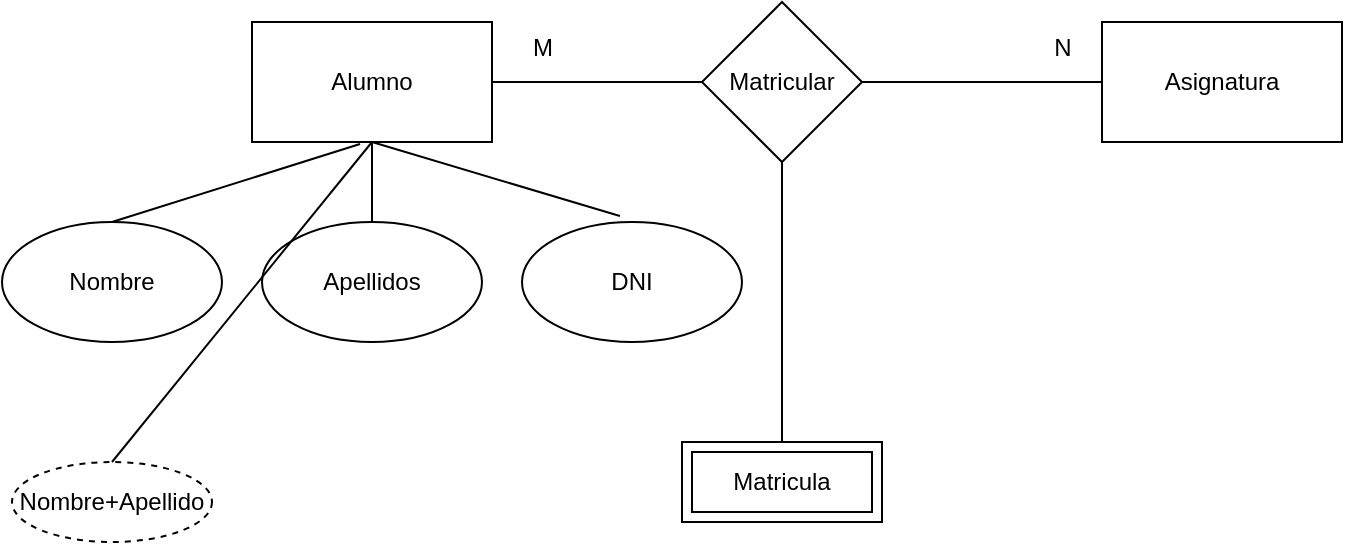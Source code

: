 <mxfile version="22.1.18" type="github" pages="3">
  <diagram id="R2lEEEUBdFMjLlhIrx00" name="Page-1">
    <mxGraphModel dx="699" dy="778" grid="1" gridSize="10" guides="1" tooltips="1" connect="1" arrows="1" fold="1" page="1" pageScale="1" pageWidth="850" pageHeight="1100" math="0" shadow="0" extFonts="Permanent Marker^https://fonts.googleapis.com/css?family=Permanent+Marker">
      <root>
        <mxCell id="0" />
        <mxCell id="1" parent="0" />
        <mxCell id="c6JNsBi3vFjXR6Y6ETMt-1" value="Alumno" style="rounded=0;whiteSpace=wrap;html=1;" parent="1" vertex="1">
          <mxGeometry x="135" y="130" width="120" height="60" as="geometry" />
        </mxCell>
        <mxCell id="c6JNsBi3vFjXR6Y6ETMt-2" value="Nombre" style="ellipse;whiteSpace=wrap;html=1;" parent="1" vertex="1">
          <mxGeometry x="10" y="230" width="110" height="60" as="geometry" />
        </mxCell>
        <mxCell id="c6JNsBi3vFjXR6Y6ETMt-3" value="Apellidos" style="ellipse;whiteSpace=wrap;html=1;" parent="1" vertex="1">
          <mxGeometry x="140" y="230" width="110" height="60" as="geometry" />
        </mxCell>
        <mxCell id="c6JNsBi3vFjXR6Y6ETMt-5" value="DNI" style="ellipse;whiteSpace=wrap;html=1;" parent="1" vertex="1">
          <mxGeometry x="270" y="230" width="110" height="60" as="geometry" />
        </mxCell>
        <mxCell id="c6JNsBi3vFjXR6Y6ETMt-6" value="" style="endArrow=none;html=1;rounded=0;exitX=0.445;exitY=-0.05;exitDx=0;exitDy=0;exitPerimeter=0;entryX=0.5;entryY=1;entryDx=0;entryDy=0;" parent="1" source="c6JNsBi3vFjXR6Y6ETMt-5" target="c6JNsBi3vFjXR6Y6ETMt-1" edge="1">
          <mxGeometry width="50" height="50" relative="1" as="geometry">
            <mxPoint x="400" y="230" as="sourcePoint" />
            <mxPoint x="450" y="180" as="targetPoint" />
          </mxGeometry>
        </mxCell>
        <mxCell id="c6JNsBi3vFjXR6Y6ETMt-7" value="" style="endArrow=none;html=1;rounded=0;exitX=0.5;exitY=0;exitDx=0;exitDy=0;entryX=0.5;entryY=1;entryDx=0;entryDy=0;" parent="1" source="c6JNsBi3vFjXR6Y6ETMt-3" target="c6JNsBi3vFjXR6Y6ETMt-1" edge="1">
          <mxGeometry width="50" height="50" relative="1" as="geometry">
            <mxPoint x="400" y="230" as="sourcePoint" />
            <mxPoint x="450" y="180" as="targetPoint" />
            <Array as="points" />
          </mxGeometry>
        </mxCell>
        <mxCell id="c6JNsBi3vFjXR6Y6ETMt-8" value="" style="endArrow=none;html=1;rounded=0;exitX=0.5;exitY=0;exitDx=0;exitDy=0;entryX=0.45;entryY=1.017;entryDx=0;entryDy=0;entryPerimeter=0;" parent="1" source="c6JNsBi3vFjXR6Y6ETMt-2" target="c6JNsBi3vFjXR6Y6ETMt-1" edge="1">
          <mxGeometry width="50" height="50" relative="1" as="geometry">
            <mxPoint x="400" y="230" as="sourcePoint" />
            <mxPoint x="450" y="180" as="targetPoint" />
          </mxGeometry>
        </mxCell>
        <mxCell id="c6JNsBi3vFjXR6Y6ETMt-9" value="Asignatura" style="rounded=0;whiteSpace=wrap;html=1;" parent="1" vertex="1">
          <mxGeometry x="560" y="130" width="120" height="60" as="geometry" />
        </mxCell>
        <mxCell id="c6JNsBi3vFjXR6Y6ETMt-10" value="Matricular" style="rhombus;whiteSpace=wrap;html=1;" parent="1" vertex="1">
          <mxGeometry x="360" y="120" width="80" height="80" as="geometry" />
        </mxCell>
        <mxCell id="c6JNsBi3vFjXR6Y6ETMt-11" value="" style="endArrow=none;html=1;rounded=0;exitX=0;exitY=0.5;exitDx=0;exitDy=0;entryX=1;entryY=0.5;entryDx=0;entryDy=0;" parent="1" source="c6JNsBi3vFjXR6Y6ETMt-10" target="c6JNsBi3vFjXR6Y6ETMt-1" edge="1">
          <mxGeometry width="50" height="50" relative="1" as="geometry">
            <mxPoint x="400" y="230" as="sourcePoint" />
            <mxPoint x="450" y="180" as="targetPoint" />
          </mxGeometry>
        </mxCell>
        <mxCell id="c6JNsBi3vFjXR6Y6ETMt-12" value="" style="endArrow=none;html=1;rounded=0;entryX=1;entryY=0.5;entryDx=0;entryDy=0;exitX=0;exitY=0.5;exitDx=0;exitDy=0;" parent="1" source="c6JNsBi3vFjXR6Y6ETMt-9" target="c6JNsBi3vFjXR6Y6ETMt-10" edge="1">
          <mxGeometry width="50" height="50" relative="1" as="geometry">
            <mxPoint x="400" y="230" as="sourcePoint" />
            <mxPoint x="450" y="180" as="targetPoint" />
          </mxGeometry>
        </mxCell>
        <mxCell id="c6JNsBi3vFjXR6Y6ETMt-14" value="Matricula" style="shape=ext;margin=3;double=1;whiteSpace=wrap;html=1;align=center;" parent="1" vertex="1">
          <mxGeometry x="350" y="340" width="100" height="40" as="geometry" />
        </mxCell>
        <mxCell id="c6JNsBi3vFjXR6Y6ETMt-15" value="" style="endArrow=none;html=1;rounded=0;entryX=0.5;entryY=1;entryDx=0;entryDy=0;exitX=0.5;exitY=0;exitDx=0;exitDy=0;" parent="1" source="c6JNsBi3vFjXR6Y6ETMt-14" target="c6JNsBi3vFjXR6Y6ETMt-10" edge="1">
          <mxGeometry width="50" height="50" relative="1" as="geometry">
            <mxPoint x="400" y="330" as="sourcePoint" />
            <mxPoint x="450" y="180" as="targetPoint" />
          </mxGeometry>
        </mxCell>
        <mxCell id="c6JNsBi3vFjXR6Y6ETMt-16" value="Nombre+Apellido" style="ellipse;whiteSpace=wrap;html=1;align=center;dashed=1;" parent="1" vertex="1">
          <mxGeometry x="15" y="350" width="100" height="40" as="geometry" />
        </mxCell>
        <mxCell id="c6JNsBi3vFjXR6Y6ETMt-18" value="" style="endArrow=none;html=1;rounded=0;exitX=0.5;exitY=0;exitDx=0;exitDy=0;entryX=0.5;entryY=1;entryDx=0;entryDy=0;" parent="1" source="c6JNsBi3vFjXR6Y6ETMt-16" target="c6JNsBi3vFjXR6Y6ETMt-1" edge="1">
          <mxGeometry width="50" height="50" relative="1" as="geometry">
            <mxPoint x="400" y="230" as="sourcePoint" />
            <mxPoint x="450" y="180" as="targetPoint" />
          </mxGeometry>
        </mxCell>
        <mxCell id="c6JNsBi3vFjXR6Y6ETMt-20" value="M" style="text;html=1;align=center;verticalAlign=middle;resizable=0;points=[];autosize=1;strokeColor=none;fillColor=none;" parent="1" vertex="1">
          <mxGeometry x="265" y="128" width="30" height="30" as="geometry" />
        </mxCell>
        <mxCell id="c6JNsBi3vFjXR6Y6ETMt-21" value="N" style="text;html=1;align=center;verticalAlign=middle;resizable=0;points=[];autosize=1;strokeColor=none;fillColor=none;" parent="1" vertex="1">
          <mxGeometry x="525" y="128" width="30" height="30" as="geometry" />
        </mxCell>
      </root>
    </mxGraphModel>
  </diagram>
  <diagram id="2jQ5n4esvmmUi8A3cLdO" name="Página-2">
    <mxGraphModel dx="1796" dy="3118" grid="1" gridSize="10" guides="1" tooltips="1" connect="1" arrows="1" fold="1" page="1" pageScale="1" pageWidth="827" pageHeight="1169" math="0" shadow="0">
      <root>
        <mxCell id="0" />
        <mxCell id="1" parent="0" />
        <mxCell id="Aj2yxlWT1aikuLeK5tdq-11" style="edgeStyle=orthogonalEdgeStyle;rounded=0;orthogonalLoop=1;jettySize=auto;html=1;" parent="1" source="JCe3ENuHZnp1wdbxUoYA-5" target="_bHKyxbqxqZ2-tdjSG1e-6" edge="1">
          <mxGeometry relative="1" as="geometry" />
        </mxCell>
        <mxCell id="Aj2yxlWT1aikuLeK5tdq-12" style="edgeStyle=orthogonalEdgeStyle;rounded=0;orthogonalLoop=1;jettySize=auto;html=1;" parent="1" source="JCe3ENuHZnp1wdbxUoYA-5" target="_bHKyxbqxqZ2-tdjSG1e-4" edge="1">
          <mxGeometry relative="1" as="geometry" />
        </mxCell>
        <mxCell id="Aj2yxlWT1aikuLeK5tdq-14" style="edgeStyle=orthogonalEdgeStyle;rounded=0;orthogonalLoop=1;jettySize=auto;html=1;entryX=0;entryY=0.5;entryDx=0;entryDy=0;" parent="1" source="JCe3ENuHZnp1wdbxUoYA-5" edge="1">
          <mxGeometry relative="1" as="geometry">
            <mxPoint x="591.5" y="-1299" as="targetPoint" />
          </mxGeometry>
        </mxCell>
        <mxCell id="Aj2yxlWT1aikuLeK5tdq-46" style="edgeStyle=orthogonalEdgeStyle;rounded=0;orthogonalLoop=1;jettySize=auto;html=1;entryX=0;entryY=0.5;entryDx=0;entryDy=0;" parent="1" source="JCe3ENuHZnp1wdbxUoYA-5" target="Aj2yxlWT1aikuLeK5tdq-45" edge="1">
          <mxGeometry relative="1" as="geometry" />
        </mxCell>
        <mxCell id="JCe3ENuHZnp1wdbxUoYA-5" value="Usuario" style="rounded=0;whiteSpace=wrap;html=1;" parent="1" vertex="1">
          <mxGeometry x="414" y="-1230" width="120" height="60" as="geometry" />
        </mxCell>
        <mxCell id="Aj2yxlWT1aikuLeK5tdq-31" style="edgeStyle=orthogonalEdgeStyle;rounded=0;orthogonalLoop=1;jettySize=auto;html=1;entryX=0;entryY=0.5;entryDx=0;entryDy=0;" parent="1" target="Aj2yxlWT1aikuLeK5tdq-30" edge="1">
          <mxGeometry relative="1" as="geometry">
            <mxPoint x="534.0" y="-900" as="sourcePoint" />
          </mxGeometry>
        </mxCell>
        <mxCell id="Aj2yxlWT1aikuLeK5tdq-33" style="edgeStyle=orthogonalEdgeStyle;rounded=0;orthogonalLoop=1;jettySize=auto;html=1;entryX=0;entryY=0.5;entryDx=0;entryDy=0;" parent="1" target="Aj2yxlWT1aikuLeK5tdq-32" edge="1">
          <mxGeometry relative="1" as="geometry">
            <mxPoint x="534.0" y="-900" as="sourcePoint" />
          </mxGeometry>
        </mxCell>
        <mxCell id="Aj2yxlWT1aikuLeK5tdq-47" style="edgeStyle=orthogonalEdgeStyle;rounded=0;orthogonalLoop=1;jettySize=auto;html=1;entryX=0;entryY=0.5;entryDx=0;entryDy=0;" parent="1" target="Aj2yxlWT1aikuLeK5tdq-36" edge="1">
          <mxGeometry relative="1" as="geometry">
            <mxPoint x="534.0" y="-900" as="sourcePoint" />
          </mxGeometry>
        </mxCell>
        <mxCell id="Aj2yxlWT1aikuLeK5tdq-8" style="edgeStyle=orthogonalEdgeStyle;rounded=0;orthogonalLoop=1;jettySize=auto;html=1;" parent="1" source="_bHKyxbqxqZ2-tdjSG1e-1" target="_bHKyxbqxqZ2-tdjSG1e-8" edge="1">
          <mxGeometry relative="1" as="geometry" />
        </mxCell>
        <mxCell id="Aj2yxlWT1aikuLeK5tdq-9" style="edgeStyle=orthogonalEdgeStyle;rounded=0;orthogonalLoop=1;jettySize=auto;html=1;" parent="1" source="_bHKyxbqxqZ2-tdjSG1e-1" target="Aj2yxlWT1aikuLeK5tdq-5" edge="1">
          <mxGeometry relative="1" as="geometry" />
        </mxCell>
        <mxCell id="_bHKyxbqxqZ2-tdjSG1e-1" value="Vehiculo" style="rounded=0;whiteSpace=wrap;html=1;" parent="1" vertex="1">
          <mxGeometry x="174" y="-590" width="120" height="60" as="geometry" />
        </mxCell>
        <mxCell id="Aj2yxlWT1aikuLeK5tdq-19" style="edgeStyle=orthogonalEdgeStyle;rounded=0;orthogonalLoop=1;jettySize=auto;html=1;" parent="1" target="Aj2yxlWT1aikuLeK5tdq-6" edge="1">
          <mxGeometry relative="1" as="geometry">
            <mxPoint x="187.5" y="-850" as="sourcePoint" />
          </mxGeometry>
        </mxCell>
        <mxCell id="HEMNhRhvnz84oHSZurWP-12" style="edgeStyle=orthogonalEdgeStyle;rounded=0;orthogonalLoop=1;jettySize=auto;html=1;entryX=0;entryY=0.5;entryDx=0;entryDy=0;" parent="1" source="_bHKyxbqxqZ2-tdjSG1e-3" target="Aj2yxlWT1aikuLeK5tdq-18" edge="1">
          <mxGeometry relative="1" as="geometry" />
        </mxCell>
        <mxCell id="_bHKyxbqxqZ2-tdjSG1e-3" value="Conductor" style="rounded=0;whiteSpace=wrap;html=1;" parent="1" vertex="1">
          <mxGeometry x="80" y="-880" width="110" height="60" as="geometry" />
        </mxCell>
        <mxCell id="_bHKyxbqxqZ2-tdjSG1e-4" value="Nombre" style="ellipse;whiteSpace=wrap;html=1;" parent="1" vertex="1">
          <mxGeometry x="594" y="-1270" width="70" height="40" as="geometry" />
        </mxCell>
        <mxCell id="_bHKyxbqxqZ2-tdjSG1e-6" value="DNI" style="ellipse;whiteSpace=wrap;html=1;" parent="1" vertex="1">
          <mxGeometry x="594" y="-1210" width="65" height="40" as="geometry" />
        </mxCell>
        <mxCell id="_bHKyxbqxqZ2-tdjSG1e-8" value="Camion" style="ellipse;whiteSpace=wrap;html=1;" parent="1" vertex="1">
          <mxGeometry x="344" y="-600" width="70" height="40" as="geometry" />
        </mxCell>
        <mxCell id="Aj2yxlWT1aikuLeK5tdq-4" value="Moto" style="ellipse;whiteSpace=wrap;html=1;" parent="1" vertex="1">
          <mxGeometry x="344" y="-490" width="70" height="40" as="geometry" />
        </mxCell>
        <mxCell id="Aj2yxlWT1aikuLeK5tdq-5" value="Coche" style="ellipse;whiteSpace=wrap;html=1;" parent="1" vertex="1">
          <mxGeometry x="344" y="-550" width="70" height="40" as="geometry" />
        </mxCell>
        <mxCell id="Aj2yxlWT1aikuLeK5tdq-6" value="DNI" style="ellipse;whiteSpace=wrap;html=1;" parent="1" vertex="1">
          <mxGeometry x="247.5" y="-876" width="65" height="40" as="geometry" />
        </mxCell>
        <mxCell id="Aj2yxlWT1aikuLeK5tdq-10" style="edgeStyle=orthogonalEdgeStyle;rounded=0;orthogonalLoop=1;jettySize=auto;html=1;entryX=0;entryY=0.75;entryDx=0;entryDy=0;entryPerimeter=0;" parent="1" source="_bHKyxbqxqZ2-tdjSG1e-1" target="Aj2yxlWT1aikuLeK5tdq-4" edge="1">
          <mxGeometry relative="1" as="geometry" />
        </mxCell>
        <mxCell id="Aj2yxlWT1aikuLeK5tdq-13" value="Direccion&lt;br&gt;" style="ellipse;whiteSpace=wrap;html=1;" parent="1" vertex="1">
          <mxGeometry x="586.5" y="-1330" width="70" height="40" as="geometry" />
        </mxCell>
        <mxCell id="Aj2yxlWT1aikuLeK5tdq-18" value="Nombre" style="ellipse;whiteSpace=wrap;html=1;" parent="1" vertex="1">
          <mxGeometry x="245" y="-820" width="70" height="40" as="geometry" />
        </mxCell>
        <mxCell id="Aj2yxlWT1aikuLeK5tdq-21" value="Direccion&lt;br&gt;" style="ellipse;whiteSpace=wrap;html=1;" parent="1" vertex="1">
          <mxGeometry x="245" y="-760" width="70" height="40" as="geometry" />
        </mxCell>
        <mxCell id="Aj2yxlWT1aikuLeK5tdq-22" style="edgeStyle=orthogonalEdgeStyle;rounded=0;orthogonalLoop=1;jettySize=auto;html=1;entryX=0.007;entryY=0.7;entryDx=0;entryDy=0;entryPerimeter=0;" parent="1" target="Aj2yxlWT1aikuLeK5tdq-21" edge="1">
          <mxGeometry relative="1" as="geometry">
            <mxPoint x="187.5" y="-850" as="sourcePoint" />
          </mxGeometry>
        </mxCell>
        <mxCell id="Aj2yxlWT1aikuLeK5tdq-24" value="Estado" style="ellipse;whiteSpace=wrap;html=1;" parent="1" vertex="1">
          <mxGeometry x="565" y="-830" width="70" height="40" as="geometry" />
        </mxCell>
        <mxCell id="Aj2yxlWT1aikuLeK5tdq-25" value="Fecha" style="ellipse;whiteSpace=wrap;html=1;" parent="1" vertex="1">
          <mxGeometry x="565" y="-890" width="70" height="40" as="geometry" />
        </mxCell>
        <mxCell id="Aj2yxlWT1aikuLeK5tdq-26" value="Id" style="ellipse;whiteSpace=wrap;html=1;" parent="1" vertex="1">
          <mxGeometry x="565" y="-950" width="70" height="40" as="geometry" />
        </mxCell>
        <mxCell id="Aj2yxlWT1aikuLeK5tdq-29" style="edgeStyle=orthogonalEdgeStyle;rounded=0;orthogonalLoop=1;jettySize=auto;html=1;entryX=0;entryY=0.675;entryDx=0;entryDy=0;entryPerimeter=0;" parent="1" target="Aj2yxlWT1aikuLeK5tdq-24" edge="1">
          <mxGeometry relative="1" as="geometry">
            <mxPoint x="534.0" y="-900" as="sourcePoint" />
          </mxGeometry>
        </mxCell>
        <mxCell id="Aj2yxlWT1aikuLeK5tdq-30" value="Id transportista" style="ellipse;whiteSpace=wrap;html=1;" parent="1" vertex="1">
          <mxGeometry x="565" y="-760" width="65" height="40" as="geometry" />
        </mxCell>
        <mxCell id="Aj2yxlWT1aikuLeK5tdq-32" value="Id Usuario" style="ellipse;whiteSpace=wrap;html=1;" parent="1" vertex="1">
          <mxGeometry x="565" y="-700" width="70" height="40" as="geometry" />
        </mxCell>
        <mxCell id="Aj2yxlWT1aikuLeK5tdq-36" value="Direcion Salida/Destino&amp;nbsp;" style="ellipse;whiteSpace=wrap;html=1;" parent="1" vertex="1">
          <mxGeometry x="562.5" y="-640" width="70" height="40" as="geometry" />
        </mxCell>
        <mxCell id="Aj2yxlWT1aikuLeK5tdq-41" value="Asignar" style="rhombus;whiteSpace=wrap;html=1;" parent="1" vertex="1">
          <mxGeometry x="414" y="-1080" width="120" height="50" as="geometry" />
        </mxCell>
        <mxCell id="Aj2yxlWT1aikuLeK5tdq-45" value="MetodoPago" style="ellipse;whiteSpace=wrap;html=1;" parent="1" vertex="1">
          <mxGeometry x="591.5" y="-1160" width="65" height="40" as="geometry" />
        </mxCell>
        <mxCell id="HEMNhRhvnz84oHSZurWP-19" value="" style="edgeStyle=orthogonalEdgeStyle;rounded=0;orthogonalLoop=1;jettySize=auto;html=1;" parent="1" source="HEMNhRhvnz84oHSZurWP-15" target="Aj2yxlWT1aikuLeK5tdq-26" edge="1">
          <mxGeometry relative="1" as="geometry" />
        </mxCell>
        <mxCell id="HEMNhRhvnz84oHSZurWP-21" style="edgeStyle=orthogonalEdgeStyle;rounded=0;orthogonalLoop=1;jettySize=auto;html=1;" parent="1" source="HEMNhRhvnz84oHSZurWP-15" target="Aj2yxlWT1aikuLeK5tdq-25" edge="1">
          <mxGeometry relative="1" as="geometry" />
        </mxCell>
        <mxCell id="HEMNhRhvnz84oHSZurWP-15" value="Servicio" style="shape=ext;margin=3;double=1;whiteSpace=wrap;html=1;align=center;" parent="1" vertex="1">
          <mxGeometry x="420" y="-930" width="120" height="50" as="geometry" />
        </mxCell>
        <mxCell id="HEMNhRhvnz84oHSZurWP-23" value="Pertenecen" style="rhombus;whiteSpace=wrap;html=1;" parent="1" vertex="1">
          <mxGeometry x="70" y="-740" width="120" height="50" as="geometry" />
        </mxCell>
        <mxCell id="HEMNhRhvnz84oHSZurWP-26" value="" style="endArrow=none;html=1;rounded=0;exitX=0.5;exitY=0;exitDx=0;exitDy=0;entryX=0.5;entryY=1;entryDx=0;entryDy=0;" parent="1" source="HEMNhRhvnz84oHSZurWP-23" target="_bHKyxbqxqZ2-tdjSG1e-3" edge="1">
          <mxGeometry width="50" height="50" relative="1" as="geometry">
            <mxPoint x="510" y="-610" as="sourcePoint" />
            <mxPoint x="560" y="-660" as="targetPoint" />
          </mxGeometry>
        </mxCell>
        <mxCell id="HEMNhRhvnz84oHSZurWP-28" value="" style="endArrow=none;html=1;rounded=0;exitX=0.421;exitY=0.027;exitDx=0;exitDy=0;exitPerimeter=0;" parent="1" source="_bHKyxbqxqZ2-tdjSG1e-3" target="Aj2yxlWT1aikuLeK5tdq-41" edge="1">
          <mxGeometry width="50" height="50" relative="1" as="geometry">
            <mxPoint x="690" y="-850" as="sourcePoint" />
            <mxPoint x="740" y="-900" as="targetPoint" />
          </mxGeometry>
        </mxCell>
        <mxCell id="HEMNhRhvnz84oHSZurWP-29" value="" style="endArrow=none;html=1;rounded=0;entryX=0.5;entryY=1;entryDx=0;entryDy=0;" parent="1" source="Aj2yxlWT1aikuLeK5tdq-41" target="JCe3ENuHZnp1wdbxUoYA-5" edge="1">
          <mxGeometry width="50" height="50" relative="1" as="geometry">
            <mxPoint x="690" y="-850" as="sourcePoint" />
            <mxPoint x="740" y="-900" as="targetPoint" />
          </mxGeometry>
        </mxCell>
        <mxCell id="HEMNhRhvnz84oHSZurWP-30" value="" style="endArrow=none;html=1;rounded=0;exitX=0.445;exitY=0.045;exitDx=0;exitDy=0;entryX=0.5;entryY=1;entryDx=0;entryDy=0;exitPerimeter=0;" parent="1" source="HEMNhRhvnz84oHSZurWP-15" target="Aj2yxlWT1aikuLeK5tdq-41" edge="1">
          <mxGeometry width="50" height="50" relative="1" as="geometry">
            <mxPoint x="690" y="-850" as="sourcePoint" />
            <mxPoint x="740" y="-900" as="targetPoint" />
          </mxGeometry>
        </mxCell>
        <mxCell id="HEMNhRhvnz84oHSZurWP-31" value="" style="endArrow=none;html=1;rounded=0;entryX=0.5;entryY=0;entryDx=0;entryDy=0;exitX=0.5;exitY=1;exitDx=0;exitDy=0;" parent="1" source="HEMNhRhvnz84oHSZurWP-23" target="_bHKyxbqxqZ2-tdjSG1e-1" edge="1">
          <mxGeometry width="50" height="50" relative="1" as="geometry">
            <mxPoint x="130" y="-680" as="sourcePoint" />
            <mxPoint x="740" y="-900" as="targetPoint" />
          </mxGeometry>
        </mxCell>
      </root>
    </mxGraphModel>
  </diagram>
  <diagram id="nTXBEwAOF-RfmCIYMJui" name="Página-3">
    <mxGraphModel dx="1902" dy="2366" grid="1" gridSize="10" guides="1" tooltips="1" connect="1" arrows="1" fold="1" page="1" pageScale="1" pageWidth="827" pageHeight="1169" math="0" shadow="0">
      <root>
        <mxCell id="0" />
        <mxCell id="1" parent="0" />
        <mxCell id="n38nPnLREPqtmFfXNG18-66" style="edgeStyle=orthogonalEdgeStyle;rounded=0;orthogonalLoop=1;jettySize=auto;html=1;" edge="1" parent="1" source="n38nPnLREPqtmFfXNG18-3" target="n38nPnLREPqtmFfXNG18-39">
          <mxGeometry relative="1" as="geometry" />
        </mxCell>
        <mxCell id="n38nPnLREPqtmFfXNG18-67" style="edgeStyle=orthogonalEdgeStyle;rounded=0;orthogonalLoop=1;jettySize=auto;html=1;entryX=0;entryY=0.5;entryDx=0;entryDy=0;" edge="1" parent="1" source="n38nPnLREPqtmFfXNG18-3" target="n38nPnLREPqtmFfXNG18-50">
          <mxGeometry relative="1" as="geometry" />
        </mxCell>
        <mxCell id="n38nPnLREPqtmFfXNG18-68" style="edgeStyle=orthogonalEdgeStyle;rounded=0;orthogonalLoop=1;jettySize=auto;html=1;entryX=0;entryY=0.5;entryDx=0;entryDy=0;" edge="1" parent="1" source="n38nPnLREPqtmFfXNG18-3" target="n38nPnLREPqtmFfXNG18-26">
          <mxGeometry relative="1" as="geometry" />
        </mxCell>
        <mxCell id="n38nPnLREPqtmFfXNG18-69" style="edgeStyle=orthogonalEdgeStyle;rounded=0;orthogonalLoop=1;jettySize=auto;html=1;entryX=0;entryY=0.5;entryDx=0;entryDy=0;" edge="1" parent="1" source="n38nPnLREPqtmFfXNG18-3" target="n38nPnLREPqtmFfXNG18-45">
          <mxGeometry relative="1" as="geometry" />
        </mxCell>
        <mxCell id="n38nPnLREPqtmFfXNG18-70" style="edgeStyle=orthogonalEdgeStyle;rounded=0;orthogonalLoop=1;jettySize=auto;html=1;entryX=0;entryY=0.5;entryDx=0;entryDy=0;" edge="1" parent="1" source="n38nPnLREPqtmFfXNG18-3" target="n38nPnLREPqtmFfXNG18-46">
          <mxGeometry relative="1" as="geometry" />
        </mxCell>
        <mxCell id="n38nPnLREPqtmFfXNG18-71" style="edgeStyle=orthogonalEdgeStyle;rounded=0;orthogonalLoop=1;jettySize=auto;html=1;" edge="1" parent="1" source="n38nPnLREPqtmFfXNG18-3" target="n38nPnLREPqtmFfXNG18-37">
          <mxGeometry relative="1" as="geometry" />
        </mxCell>
        <mxCell id="n38nPnLREPqtmFfXNG18-72" style="edgeStyle=orthogonalEdgeStyle;rounded=0;orthogonalLoop=1;jettySize=auto;html=1;exitX=1;exitY=0.5;exitDx=0;exitDy=0;" edge="1" parent="1" source="n38nPnLREPqtmFfXNG18-3">
          <mxGeometry relative="1" as="geometry">
            <mxPoint x="640" y="-385" as="targetPoint" />
          </mxGeometry>
        </mxCell>
        <mxCell id="n38nPnLREPqtmFfXNG18-3" value="Transportista" style="rounded=0;whiteSpace=wrap;html=1;" vertex="1" parent="1">
          <mxGeometry x="540" y="-415" width="100" height="60" as="geometry" />
        </mxCell>
        <mxCell id="n38nPnLREPqtmFfXNG18-85" style="edgeStyle=orthogonalEdgeStyle;rounded=0;orthogonalLoop=1;jettySize=auto;html=1;" edge="1" parent="1" source="n38nPnLREPqtmFfXNG18-4" target="n38nPnLREPqtmFfXNG18-53">
          <mxGeometry relative="1" as="geometry" />
        </mxCell>
        <mxCell id="n38nPnLREPqtmFfXNG18-86" style="edgeStyle=orthogonalEdgeStyle;rounded=0;orthogonalLoop=1;jettySize=auto;html=1;entryX=0;entryY=0.5;entryDx=0;entryDy=0;" edge="1" parent="1" source="n38nPnLREPqtmFfXNG18-4" target="n38nPnLREPqtmFfXNG18-52">
          <mxGeometry relative="1" as="geometry" />
        </mxCell>
        <mxCell id="n38nPnLREPqtmFfXNG18-87" style="edgeStyle=orthogonalEdgeStyle;rounded=0;orthogonalLoop=1;jettySize=auto;html=1;entryX=0;entryY=0.5;entryDx=0;entryDy=0;" edge="1" parent="1" source="n38nPnLREPqtmFfXNG18-4" target="n38nPnLREPqtmFfXNG18-56">
          <mxGeometry relative="1" as="geometry" />
        </mxCell>
        <mxCell id="n38nPnLREPqtmFfXNG18-88" style="edgeStyle=orthogonalEdgeStyle;rounded=0;orthogonalLoop=1;jettySize=auto;html=1;entryX=0;entryY=0.5;entryDx=0;entryDy=0;" edge="1" parent="1" source="n38nPnLREPqtmFfXNG18-4" target="n38nPnLREPqtmFfXNG18-54">
          <mxGeometry relative="1" as="geometry" />
        </mxCell>
        <mxCell id="n38nPnLREPqtmFfXNG18-89" style="edgeStyle=orthogonalEdgeStyle;rounded=0;orthogonalLoop=1;jettySize=auto;html=1;entryX=0;entryY=0.5;entryDx=0;entryDy=0;" edge="1" parent="1" source="n38nPnLREPqtmFfXNG18-4" target="n38nPnLREPqtmFfXNG18-55">
          <mxGeometry relative="1" as="geometry" />
        </mxCell>
        <mxCell id="n38nPnLREPqtmFfXNG18-4" value="Servicio" style="rounded=0;whiteSpace=wrap;html=1;" vertex="1" parent="1">
          <mxGeometry x="-220" y="150" width="120" height="60" as="geometry" />
        </mxCell>
        <mxCell id="n38nPnLREPqtmFfXNG18-61" style="edgeStyle=orthogonalEdgeStyle;rounded=0;orthogonalLoop=1;jettySize=auto;html=1;entryX=0;entryY=0.5;entryDx=0;entryDy=0;" edge="1" parent="1" source="n38nPnLREPqtmFfXNG18-6" target="n38nPnLREPqtmFfXNG18-38">
          <mxGeometry relative="1" as="geometry" />
        </mxCell>
        <mxCell id="n38nPnLREPqtmFfXNG18-62" style="edgeStyle=orthogonalEdgeStyle;rounded=0;orthogonalLoop=1;jettySize=auto;html=1;entryX=0;entryY=0.5;entryDx=0;entryDy=0;" edge="1" parent="1" source="n38nPnLREPqtmFfXNG18-6" target="n38nPnLREPqtmFfXNG18-43">
          <mxGeometry relative="1" as="geometry" />
        </mxCell>
        <mxCell id="n38nPnLREPqtmFfXNG18-63" style="edgeStyle=orthogonalEdgeStyle;rounded=0;orthogonalLoop=1;jettySize=auto;html=1;entryX=0;entryY=0.5;entryDx=0;entryDy=0;" edge="1" parent="1" source="n38nPnLREPqtmFfXNG18-6" target="n38nPnLREPqtmFfXNG18-42">
          <mxGeometry relative="1" as="geometry" />
        </mxCell>
        <mxCell id="n38nPnLREPqtmFfXNG18-6" value="Usuario" style="rounded=0;whiteSpace=wrap;html=1;" vertex="1" parent="1">
          <mxGeometry x="-60" y="-350" width="120" height="60" as="geometry" />
        </mxCell>
        <mxCell id="n38nPnLREPqtmFfXNG18-74" style="edgeStyle=orthogonalEdgeStyle;rounded=0;orthogonalLoop=1;jettySize=auto;html=1;entryX=0;entryY=0.5;entryDx=0;entryDy=0;" edge="1" parent="1" source="n38nPnLREPqtmFfXNG18-7" target="n38nPnLREPqtmFfXNG18-57">
          <mxGeometry relative="1" as="geometry" />
        </mxCell>
        <mxCell id="n38nPnLREPqtmFfXNG18-75" style="edgeStyle=orthogonalEdgeStyle;rounded=0;orthogonalLoop=1;jettySize=auto;html=1;entryX=0;entryY=0.5;entryDx=0;entryDy=0;" edge="1" parent="1" source="n38nPnLREPqtmFfXNG18-7" target="n38nPnLREPqtmFfXNG18-49">
          <mxGeometry relative="1" as="geometry" />
        </mxCell>
        <mxCell id="n38nPnLREPqtmFfXNG18-7" value="Pago" style="rounded=0;whiteSpace=wrap;html=1;" vertex="1" parent="1">
          <mxGeometry x="-570" y="150" width="100" height="60" as="geometry" />
        </mxCell>
        <mxCell id="n38nPnLREPqtmFfXNG18-26" value="Trayectos" style="ellipse;whiteSpace=wrap;html=1;" vertex="1" parent="1">
          <mxGeometry x="680" y="-245" width="120" height="50" as="geometry" />
        </mxCell>
        <mxCell id="n38nPnLREPqtmFfXNG18-37" value="Direccion" style="ellipse;whiteSpace=wrap;html=1;" vertex="1" parent="1">
          <mxGeometry x="680" y="-395" width="120" height="50" as="geometry" />
        </mxCell>
        <mxCell id="n38nPnLREPqtmFfXNG18-38" value="Id" style="ellipse;whiteSpace=wrap;html=1;" vertex="1" parent="1">
          <mxGeometry x="100" y="-400" width="120" height="50" as="geometry" />
        </mxCell>
        <mxCell id="n38nPnLREPqtmFfXNG18-39" value="Carnet Condicir" style="ellipse;whiteSpace=wrap;html=1;" vertex="1" parent="1">
          <mxGeometry x="680" y="-465" width="120" height="50" as="geometry" />
        </mxCell>
        <mxCell id="n38nPnLREPqtmFfXNG18-40" value="Id" style="ellipse;whiteSpace=wrap;html=1;" vertex="1" parent="1">
          <mxGeometry x="680" y="-535" width="120" height="50" as="geometry" />
        </mxCell>
        <mxCell id="n38nPnLREPqtmFfXNG18-41" value="Direccion" style="ellipse;whiteSpace=wrap;html=1;" vertex="1" parent="1">
          <mxGeometry x="100" y="-160" width="120" height="50" as="geometry" />
        </mxCell>
        <mxCell id="n38nPnLREPqtmFfXNG18-42" value="Nombre" style="ellipse;whiteSpace=wrap;html=1;" vertex="1" parent="1">
          <mxGeometry x="100" y="-240" width="120" height="50" as="geometry" />
        </mxCell>
        <mxCell id="n38nPnLREPqtmFfXNG18-43" value="DNI" style="ellipse;whiteSpace=wrap;html=1;" vertex="1" parent="1">
          <mxGeometry x="100" y="-320" width="120" height="50" as="geometry" />
        </mxCell>
        <mxCell id="n38nPnLREPqtmFfXNG18-45" value="Nombre" style="ellipse;whiteSpace=wrap;html=1;" vertex="1" parent="1">
          <mxGeometry x="680" y="-175" width="120" height="50" as="geometry" />
        </mxCell>
        <mxCell id="n38nPnLREPqtmFfXNG18-46" value="Datos Vehiculo" style="ellipse;whiteSpace=wrap;html=1;" vertex="1" parent="1">
          <mxGeometry x="680" y="-105" width="120" height="50" as="geometry" />
        </mxCell>
        <mxCell id="n38nPnLREPqtmFfXNG18-49" value="Id" style="ellipse;whiteSpace=wrap;html=1;" vertex="1" parent="1">
          <mxGeometry x="-420" y="235" width="120" height="50" as="geometry" />
        </mxCell>
        <mxCell id="n38nPnLREPqtmFfXNG18-50" value="DNI" style="ellipse;whiteSpace=wrap;html=1;" vertex="1" parent="1">
          <mxGeometry x="680" y="-315" width="120" height="50" as="geometry" />
        </mxCell>
        <mxCell id="n38nPnLREPqtmFfXNG18-51" value="Direccion salida y destino" style="ellipse;whiteSpace=wrap;html=1;" vertex="1" parent="1">
          <mxGeometry x="-47" y="525" width="120" height="50" as="geometry" />
        </mxCell>
        <mxCell id="n38nPnLREPqtmFfXNG18-52" value="Fecha" style="ellipse;whiteSpace=wrap;html=1;" vertex="1" parent="1">
          <mxGeometry x="-47" y="225" width="120" height="50" as="geometry" />
        </mxCell>
        <mxCell id="n38nPnLREPqtmFfXNG18-53" value="Id&lt;span style=&quot;white-space: pre;&quot;&gt;&#x9;&lt;/span&gt;" style="ellipse;whiteSpace=wrap;html=1;" vertex="1" parent="1">
          <mxGeometry x="-47" y="155" width="120" height="50" as="geometry" />
        </mxCell>
        <mxCell id="n38nPnLREPqtmFfXNG18-54" value="Id Transportista" style="ellipse;whiteSpace=wrap;html=1;" vertex="1" parent="1">
          <mxGeometry x="-47" y="375" width="120" height="50" as="geometry" />
        </mxCell>
        <mxCell id="n38nPnLREPqtmFfXNG18-55" value="Id Usuario" style="ellipse;whiteSpace=wrap;html=1;" vertex="1" parent="1">
          <mxGeometry x="-47" y="455" width="120" height="50" as="geometry" />
        </mxCell>
        <mxCell id="n38nPnLREPqtmFfXNG18-56" value="Estado" style="ellipse;whiteSpace=wrap;html=1;" vertex="1" parent="1">
          <mxGeometry x="-47" y="305" width="120" height="50" as="geometry" />
        </mxCell>
        <mxCell id="n38nPnLREPqtmFfXNG18-57" value="Cantidad" style="ellipse;whiteSpace=wrap;html=1;" vertex="1" parent="1">
          <mxGeometry x="-420" y="155" width="120" height="50" as="geometry" />
        </mxCell>
        <mxCell id="n38nPnLREPqtmFfXNG18-59" value="Id Servicio" style="ellipse;whiteSpace=wrap;html=1;" vertex="1" parent="1">
          <mxGeometry x="-420" y="305" width="120" height="50" as="geometry" />
        </mxCell>
        <mxCell id="n38nPnLREPqtmFfXNG18-64" style="edgeStyle=orthogonalEdgeStyle;rounded=0;orthogonalLoop=1;jettySize=auto;html=1;entryX=-0.008;entryY=0.64;entryDx=0;entryDy=0;entryPerimeter=0;" edge="1" parent="1" source="n38nPnLREPqtmFfXNG18-6" target="n38nPnLREPqtmFfXNG18-41">
          <mxGeometry relative="1" as="geometry" />
        </mxCell>
        <mxCell id="n38nPnLREPqtmFfXNG18-65" style="edgeStyle=orthogonalEdgeStyle;rounded=0;orthogonalLoop=1;jettySize=auto;html=1;entryX=-0.008;entryY=0.66;entryDx=0;entryDy=0;entryPerimeter=0;" edge="1" parent="1" source="n38nPnLREPqtmFfXNG18-3" target="n38nPnLREPqtmFfXNG18-40">
          <mxGeometry relative="1" as="geometry" />
        </mxCell>
        <mxCell id="n38nPnLREPqtmFfXNG18-76" style="edgeStyle=orthogonalEdgeStyle;rounded=0;orthogonalLoop=1;jettySize=auto;html=1;entryX=0.004;entryY=0.644;entryDx=0;entryDy=0;entryPerimeter=0;" edge="1" parent="1" source="n38nPnLREPqtmFfXNG18-7" target="n38nPnLREPqtmFfXNG18-59">
          <mxGeometry relative="1" as="geometry" />
        </mxCell>
        <mxCell id="n38nPnLREPqtmFfXNG18-90" style="edgeStyle=orthogonalEdgeStyle;rounded=0;orthogonalLoop=1;jettySize=auto;html=1;entryX=-0.004;entryY=0.644;entryDx=0;entryDy=0;entryPerimeter=0;" edge="1" parent="1" source="n38nPnLREPqtmFfXNG18-4" target="n38nPnLREPqtmFfXNG18-51">
          <mxGeometry relative="1" as="geometry" />
        </mxCell>
        <mxCell id="n38nPnLREPqtmFfXNG18-91" value="" style="endArrow=none;html=1;rounded=0;exitX=0;exitY=0.5;exitDx=0;exitDy=0;" edge="1" parent="1" source="n38nPnLREPqtmFfXNG18-95">
          <mxGeometry width="50" height="50" relative="1" as="geometry">
            <mxPoint x="270" y="10" as="sourcePoint" />
            <mxPoint x="-4.504" y="-290.003" as="targetPoint" />
            <Array as="points">
              <mxPoint x="-5" />
            </Array>
          </mxGeometry>
        </mxCell>
        <mxCell id="n38nPnLREPqtmFfXNG18-93" value="" style="rhombus;whiteSpace=wrap;html=1;" vertex="1" parent="1">
          <mxGeometry x="-800" y="-254.44" width="140" height="80" as="geometry" />
        </mxCell>
        <mxCell id="n38nPnLREPqtmFfXNG18-95" value="Contratar" style="rhombus;whiteSpace=wrap;html=1;" vertex="1" parent="1">
          <mxGeometry x="-70" y="-20" width="140" height="80" as="geometry" />
        </mxCell>
        <mxCell id="n38nPnLREPqtmFfXNG18-96" value="Pagar" style="rhombus;whiteSpace=wrap;html=1;" vertex="1" parent="1">
          <mxGeometry x="-320" y="-10" width="140" height="80" as="geometry" />
        </mxCell>
        <mxCell id="n38nPnLREPqtmFfXNG18-98" value="" style="endArrow=none;html=1;rounded=0;entryX=1;entryY=0.5;entryDx=0;entryDy=0;exitX=0.5;exitY=0;exitDx=0;exitDy=0;" edge="1" parent="1" source="n38nPnLREPqtmFfXNG18-4" target="n38nPnLREPqtmFfXNG18-95">
          <mxGeometry width="50" height="50" relative="1" as="geometry">
            <mxPoint x="320" y="30" as="sourcePoint" />
            <mxPoint x="370" y="-20" as="targetPoint" />
          </mxGeometry>
        </mxCell>
        <mxCell id="rUvYoldsQA8BpUl0ZMSQ-1" value="Distribuye" style="rhombus;whiteSpace=wrap;html=1;" vertex="1" parent="1">
          <mxGeometry x="260" y="-20" width="140" height="80" as="geometry" />
        </mxCell>
        <mxCell id="rUvYoldsQA8BpUl0ZMSQ-2" value="" style="endArrow=none;html=1;rounded=0;entryX=0.5;entryY=1;entryDx=0;entryDy=0;exitX=1;exitY=0;exitDx=0;exitDy=0;" edge="1" parent="1" source="rUvYoldsQA8BpUl0ZMSQ-1" target="n38nPnLREPqtmFfXNG18-3">
          <mxGeometry width="50" height="50" relative="1" as="geometry">
            <mxPoint x="470" y="40" as="sourcePoint" />
            <mxPoint x="520" y="-10" as="targetPoint" />
          </mxGeometry>
        </mxCell>
        <mxCell id="rUvYoldsQA8BpUl0ZMSQ-3" value="" style="endArrow=none;html=1;rounded=0;exitX=0;exitY=1;exitDx=0;exitDy=0;entryX=0.61;entryY=-0.008;entryDx=0;entryDy=0;entryPerimeter=0;" edge="1" parent="1" source="rUvYoldsQA8BpUl0ZMSQ-1" target="n38nPnLREPqtmFfXNG18-4">
          <mxGeometry width="50" height="50" relative="1" as="geometry">
            <mxPoint x="470" y="40" as="sourcePoint" />
            <mxPoint x="520" y="-10" as="targetPoint" />
          </mxGeometry>
        </mxCell>
        <mxCell id="rUvYoldsQA8BpUl0ZMSQ-4" value="" style="endArrow=none;html=1;rounded=0;exitX=0.5;exitY=0;exitDx=0;exitDy=0;entryX=0.5;entryY=1;entryDx=0;entryDy=0;" edge="1" parent="1" source="n38nPnLREPqtmFfXNG18-96" target="n38nPnLREPqtmFfXNG18-6">
          <mxGeometry width="50" height="50" relative="1" as="geometry">
            <mxPoint x="760" y="50" as="sourcePoint" />
            <mxPoint x="810" as="targetPoint" />
          </mxGeometry>
        </mxCell>
        <mxCell id="rUvYoldsQA8BpUl0ZMSQ-5" value="" style="endArrow=none;html=1;rounded=0;exitX=0.5;exitY=1;exitDx=0;exitDy=0;entryX=0.75;entryY=0;entryDx=0;entryDy=0;" edge="1" parent="1" source="n38nPnLREPqtmFfXNG18-96" target="n38nPnLREPqtmFfXNG18-7">
          <mxGeometry width="50" height="50" relative="1" as="geometry">
            <mxPoint x="760" y="50" as="sourcePoint" />
            <mxPoint x="810" as="targetPoint" />
          </mxGeometry>
        </mxCell>
        <mxCell id="rUvYoldsQA8BpUl0ZMSQ-6" value="" style="shape=card;whiteSpace=wrap;html=1;" vertex="1" parent="1">
          <mxGeometry x="1570" y="240" width="80" height="100" as="geometry" />
        </mxCell>
      </root>
    </mxGraphModel>
  </diagram>
</mxfile>
